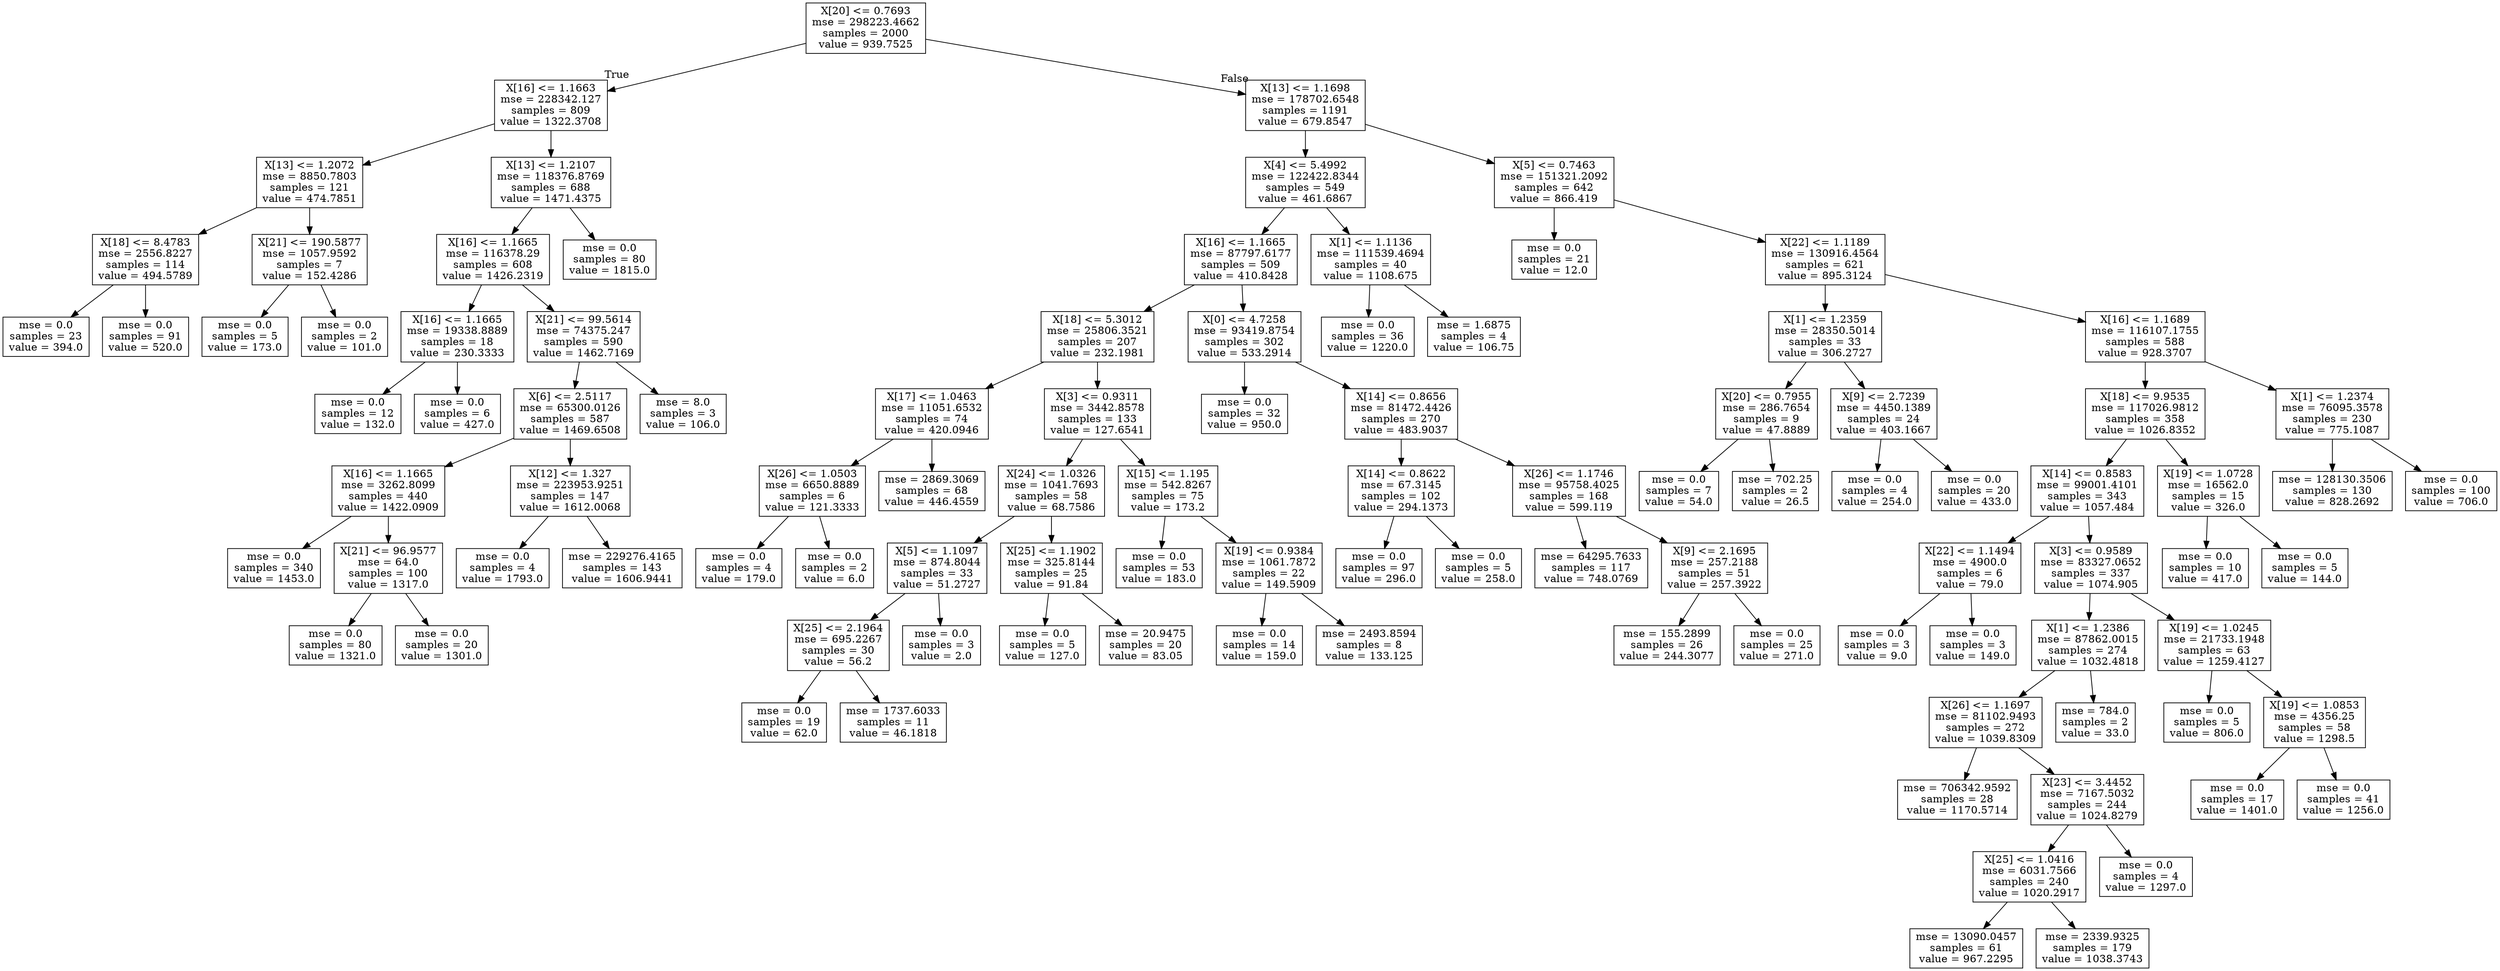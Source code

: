 digraph Tree {
node [shape=box] ;
0 [label="X[20] <= 0.7693\nmse = 298223.4662\nsamples = 2000\nvalue = 939.7525"] ;
1 [label="X[16] <= 1.1663\nmse = 228342.127\nsamples = 809\nvalue = 1322.3708"] ;
0 -> 1 [labeldistance=2.5, labelangle=45, headlabel="True"] ;
2 [label="X[13] <= 1.2072\nmse = 8850.7803\nsamples = 121\nvalue = 474.7851"] ;
1 -> 2 ;
3 [label="X[18] <= 8.4783\nmse = 2556.8227\nsamples = 114\nvalue = 494.5789"] ;
2 -> 3 ;
4 [label="mse = 0.0\nsamples = 23\nvalue = 394.0"] ;
3 -> 4 ;
5 [label="mse = 0.0\nsamples = 91\nvalue = 520.0"] ;
3 -> 5 ;
6 [label="X[21] <= 190.5877\nmse = 1057.9592\nsamples = 7\nvalue = 152.4286"] ;
2 -> 6 ;
7 [label="mse = 0.0\nsamples = 5\nvalue = 173.0"] ;
6 -> 7 ;
8 [label="mse = 0.0\nsamples = 2\nvalue = 101.0"] ;
6 -> 8 ;
9 [label="X[13] <= 1.2107\nmse = 118376.8769\nsamples = 688\nvalue = 1471.4375"] ;
1 -> 9 ;
10 [label="X[16] <= 1.1665\nmse = 116378.29\nsamples = 608\nvalue = 1426.2319"] ;
9 -> 10 ;
11 [label="X[16] <= 1.1665\nmse = 19338.8889\nsamples = 18\nvalue = 230.3333"] ;
10 -> 11 ;
12 [label="mse = 0.0\nsamples = 12\nvalue = 132.0"] ;
11 -> 12 ;
13 [label="mse = 0.0\nsamples = 6\nvalue = 427.0"] ;
11 -> 13 ;
14 [label="X[21] <= 99.5614\nmse = 74375.247\nsamples = 590\nvalue = 1462.7169"] ;
10 -> 14 ;
15 [label="X[6] <= 2.5117\nmse = 65300.0126\nsamples = 587\nvalue = 1469.6508"] ;
14 -> 15 ;
16 [label="X[16] <= 1.1665\nmse = 3262.8099\nsamples = 440\nvalue = 1422.0909"] ;
15 -> 16 ;
17 [label="mse = 0.0\nsamples = 340\nvalue = 1453.0"] ;
16 -> 17 ;
18 [label="X[21] <= 96.9577\nmse = 64.0\nsamples = 100\nvalue = 1317.0"] ;
16 -> 18 ;
19 [label="mse = 0.0\nsamples = 80\nvalue = 1321.0"] ;
18 -> 19 ;
20 [label="mse = 0.0\nsamples = 20\nvalue = 1301.0"] ;
18 -> 20 ;
21 [label="X[12] <= 1.327\nmse = 223953.9251\nsamples = 147\nvalue = 1612.0068"] ;
15 -> 21 ;
22 [label="mse = 0.0\nsamples = 4\nvalue = 1793.0"] ;
21 -> 22 ;
23 [label="mse = 229276.4165\nsamples = 143\nvalue = 1606.9441"] ;
21 -> 23 ;
24 [label="mse = 8.0\nsamples = 3\nvalue = 106.0"] ;
14 -> 24 ;
25 [label="mse = 0.0\nsamples = 80\nvalue = 1815.0"] ;
9 -> 25 ;
26 [label="X[13] <= 1.1698\nmse = 178702.6548\nsamples = 1191\nvalue = 679.8547"] ;
0 -> 26 [labeldistance=2.5, labelangle=-45, headlabel="False"] ;
27 [label="X[4] <= 5.4992\nmse = 122422.8344\nsamples = 549\nvalue = 461.6867"] ;
26 -> 27 ;
28 [label="X[16] <= 1.1665\nmse = 87797.6177\nsamples = 509\nvalue = 410.8428"] ;
27 -> 28 ;
29 [label="X[18] <= 5.3012\nmse = 25806.3521\nsamples = 207\nvalue = 232.1981"] ;
28 -> 29 ;
30 [label="X[17] <= 1.0463\nmse = 11051.6532\nsamples = 74\nvalue = 420.0946"] ;
29 -> 30 ;
31 [label="X[26] <= 1.0503\nmse = 6650.8889\nsamples = 6\nvalue = 121.3333"] ;
30 -> 31 ;
32 [label="mse = 0.0\nsamples = 4\nvalue = 179.0"] ;
31 -> 32 ;
33 [label="mse = 0.0\nsamples = 2\nvalue = 6.0"] ;
31 -> 33 ;
34 [label="mse = 2869.3069\nsamples = 68\nvalue = 446.4559"] ;
30 -> 34 ;
35 [label="X[3] <= 0.9311\nmse = 3442.8578\nsamples = 133\nvalue = 127.6541"] ;
29 -> 35 ;
36 [label="X[24] <= 1.0326\nmse = 1041.7693\nsamples = 58\nvalue = 68.7586"] ;
35 -> 36 ;
37 [label="X[5] <= 1.1097\nmse = 874.8044\nsamples = 33\nvalue = 51.2727"] ;
36 -> 37 ;
38 [label="X[25] <= 2.1964\nmse = 695.2267\nsamples = 30\nvalue = 56.2"] ;
37 -> 38 ;
39 [label="mse = 0.0\nsamples = 19\nvalue = 62.0"] ;
38 -> 39 ;
40 [label="mse = 1737.6033\nsamples = 11\nvalue = 46.1818"] ;
38 -> 40 ;
41 [label="mse = 0.0\nsamples = 3\nvalue = 2.0"] ;
37 -> 41 ;
42 [label="X[25] <= 1.1902\nmse = 325.8144\nsamples = 25\nvalue = 91.84"] ;
36 -> 42 ;
43 [label="mse = 0.0\nsamples = 5\nvalue = 127.0"] ;
42 -> 43 ;
44 [label="mse = 20.9475\nsamples = 20\nvalue = 83.05"] ;
42 -> 44 ;
45 [label="X[15] <= 1.195\nmse = 542.8267\nsamples = 75\nvalue = 173.2"] ;
35 -> 45 ;
46 [label="mse = 0.0\nsamples = 53\nvalue = 183.0"] ;
45 -> 46 ;
47 [label="X[19] <= 0.9384\nmse = 1061.7872\nsamples = 22\nvalue = 149.5909"] ;
45 -> 47 ;
48 [label="mse = 0.0\nsamples = 14\nvalue = 159.0"] ;
47 -> 48 ;
49 [label="mse = 2493.8594\nsamples = 8\nvalue = 133.125"] ;
47 -> 49 ;
50 [label="X[0] <= 4.7258\nmse = 93419.8754\nsamples = 302\nvalue = 533.2914"] ;
28 -> 50 ;
51 [label="mse = 0.0\nsamples = 32\nvalue = 950.0"] ;
50 -> 51 ;
52 [label="X[14] <= 0.8656\nmse = 81472.4426\nsamples = 270\nvalue = 483.9037"] ;
50 -> 52 ;
53 [label="X[14] <= 0.8622\nmse = 67.3145\nsamples = 102\nvalue = 294.1373"] ;
52 -> 53 ;
54 [label="mse = 0.0\nsamples = 97\nvalue = 296.0"] ;
53 -> 54 ;
55 [label="mse = 0.0\nsamples = 5\nvalue = 258.0"] ;
53 -> 55 ;
56 [label="X[26] <= 1.1746\nmse = 95758.4025\nsamples = 168\nvalue = 599.119"] ;
52 -> 56 ;
57 [label="mse = 64295.7633\nsamples = 117\nvalue = 748.0769"] ;
56 -> 57 ;
58 [label="X[9] <= 2.1695\nmse = 257.2188\nsamples = 51\nvalue = 257.3922"] ;
56 -> 58 ;
59 [label="mse = 155.2899\nsamples = 26\nvalue = 244.3077"] ;
58 -> 59 ;
60 [label="mse = 0.0\nsamples = 25\nvalue = 271.0"] ;
58 -> 60 ;
61 [label="X[1] <= 1.1136\nmse = 111539.4694\nsamples = 40\nvalue = 1108.675"] ;
27 -> 61 ;
62 [label="mse = 0.0\nsamples = 36\nvalue = 1220.0"] ;
61 -> 62 ;
63 [label="mse = 1.6875\nsamples = 4\nvalue = 106.75"] ;
61 -> 63 ;
64 [label="X[5] <= 0.7463\nmse = 151321.2092\nsamples = 642\nvalue = 866.419"] ;
26 -> 64 ;
65 [label="mse = 0.0\nsamples = 21\nvalue = 12.0"] ;
64 -> 65 ;
66 [label="X[22] <= 1.1189\nmse = 130916.4564\nsamples = 621\nvalue = 895.3124"] ;
64 -> 66 ;
67 [label="X[1] <= 1.2359\nmse = 28350.5014\nsamples = 33\nvalue = 306.2727"] ;
66 -> 67 ;
68 [label="X[20] <= 0.7955\nmse = 286.7654\nsamples = 9\nvalue = 47.8889"] ;
67 -> 68 ;
69 [label="mse = 0.0\nsamples = 7\nvalue = 54.0"] ;
68 -> 69 ;
70 [label="mse = 702.25\nsamples = 2\nvalue = 26.5"] ;
68 -> 70 ;
71 [label="X[9] <= 2.7239\nmse = 4450.1389\nsamples = 24\nvalue = 403.1667"] ;
67 -> 71 ;
72 [label="mse = 0.0\nsamples = 4\nvalue = 254.0"] ;
71 -> 72 ;
73 [label="mse = 0.0\nsamples = 20\nvalue = 433.0"] ;
71 -> 73 ;
74 [label="X[16] <= 1.1689\nmse = 116107.1755\nsamples = 588\nvalue = 928.3707"] ;
66 -> 74 ;
75 [label="X[18] <= 9.9535\nmse = 117026.9812\nsamples = 358\nvalue = 1026.8352"] ;
74 -> 75 ;
76 [label="X[14] <= 0.8583\nmse = 99001.4101\nsamples = 343\nvalue = 1057.484"] ;
75 -> 76 ;
77 [label="X[22] <= 1.1494\nmse = 4900.0\nsamples = 6\nvalue = 79.0"] ;
76 -> 77 ;
78 [label="mse = 0.0\nsamples = 3\nvalue = 9.0"] ;
77 -> 78 ;
79 [label="mse = 0.0\nsamples = 3\nvalue = 149.0"] ;
77 -> 79 ;
80 [label="X[3] <= 0.9589\nmse = 83327.0652\nsamples = 337\nvalue = 1074.905"] ;
76 -> 80 ;
81 [label="X[1] <= 1.2386\nmse = 87862.0015\nsamples = 274\nvalue = 1032.4818"] ;
80 -> 81 ;
82 [label="X[26] <= 1.1697\nmse = 81102.9493\nsamples = 272\nvalue = 1039.8309"] ;
81 -> 82 ;
83 [label="mse = 706342.9592\nsamples = 28\nvalue = 1170.5714"] ;
82 -> 83 ;
84 [label="X[23] <= 3.4452\nmse = 7167.5032\nsamples = 244\nvalue = 1024.8279"] ;
82 -> 84 ;
85 [label="X[25] <= 1.0416\nmse = 6031.7566\nsamples = 240\nvalue = 1020.2917"] ;
84 -> 85 ;
86 [label="mse = 13090.0457\nsamples = 61\nvalue = 967.2295"] ;
85 -> 86 ;
87 [label="mse = 2339.9325\nsamples = 179\nvalue = 1038.3743"] ;
85 -> 87 ;
88 [label="mse = 0.0\nsamples = 4\nvalue = 1297.0"] ;
84 -> 88 ;
89 [label="mse = 784.0\nsamples = 2\nvalue = 33.0"] ;
81 -> 89 ;
90 [label="X[19] <= 1.0245\nmse = 21733.1948\nsamples = 63\nvalue = 1259.4127"] ;
80 -> 90 ;
91 [label="mse = 0.0\nsamples = 5\nvalue = 806.0"] ;
90 -> 91 ;
92 [label="X[19] <= 1.0853\nmse = 4356.25\nsamples = 58\nvalue = 1298.5"] ;
90 -> 92 ;
93 [label="mse = 0.0\nsamples = 17\nvalue = 1401.0"] ;
92 -> 93 ;
94 [label="mse = 0.0\nsamples = 41\nvalue = 1256.0"] ;
92 -> 94 ;
95 [label="X[19] <= 1.0728\nmse = 16562.0\nsamples = 15\nvalue = 326.0"] ;
75 -> 95 ;
96 [label="mse = 0.0\nsamples = 10\nvalue = 417.0"] ;
95 -> 96 ;
97 [label="mse = 0.0\nsamples = 5\nvalue = 144.0"] ;
95 -> 97 ;
98 [label="X[1] <= 1.2374\nmse = 76095.3578\nsamples = 230\nvalue = 775.1087"] ;
74 -> 98 ;
99 [label="mse = 128130.3506\nsamples = 130\nvalue = 828.2692"] ;
98 -> 99 ;
100 [label="mse = 0.0\nsamples = 100\nvalue = 706.0"] ;
98 -> 100 ;
}